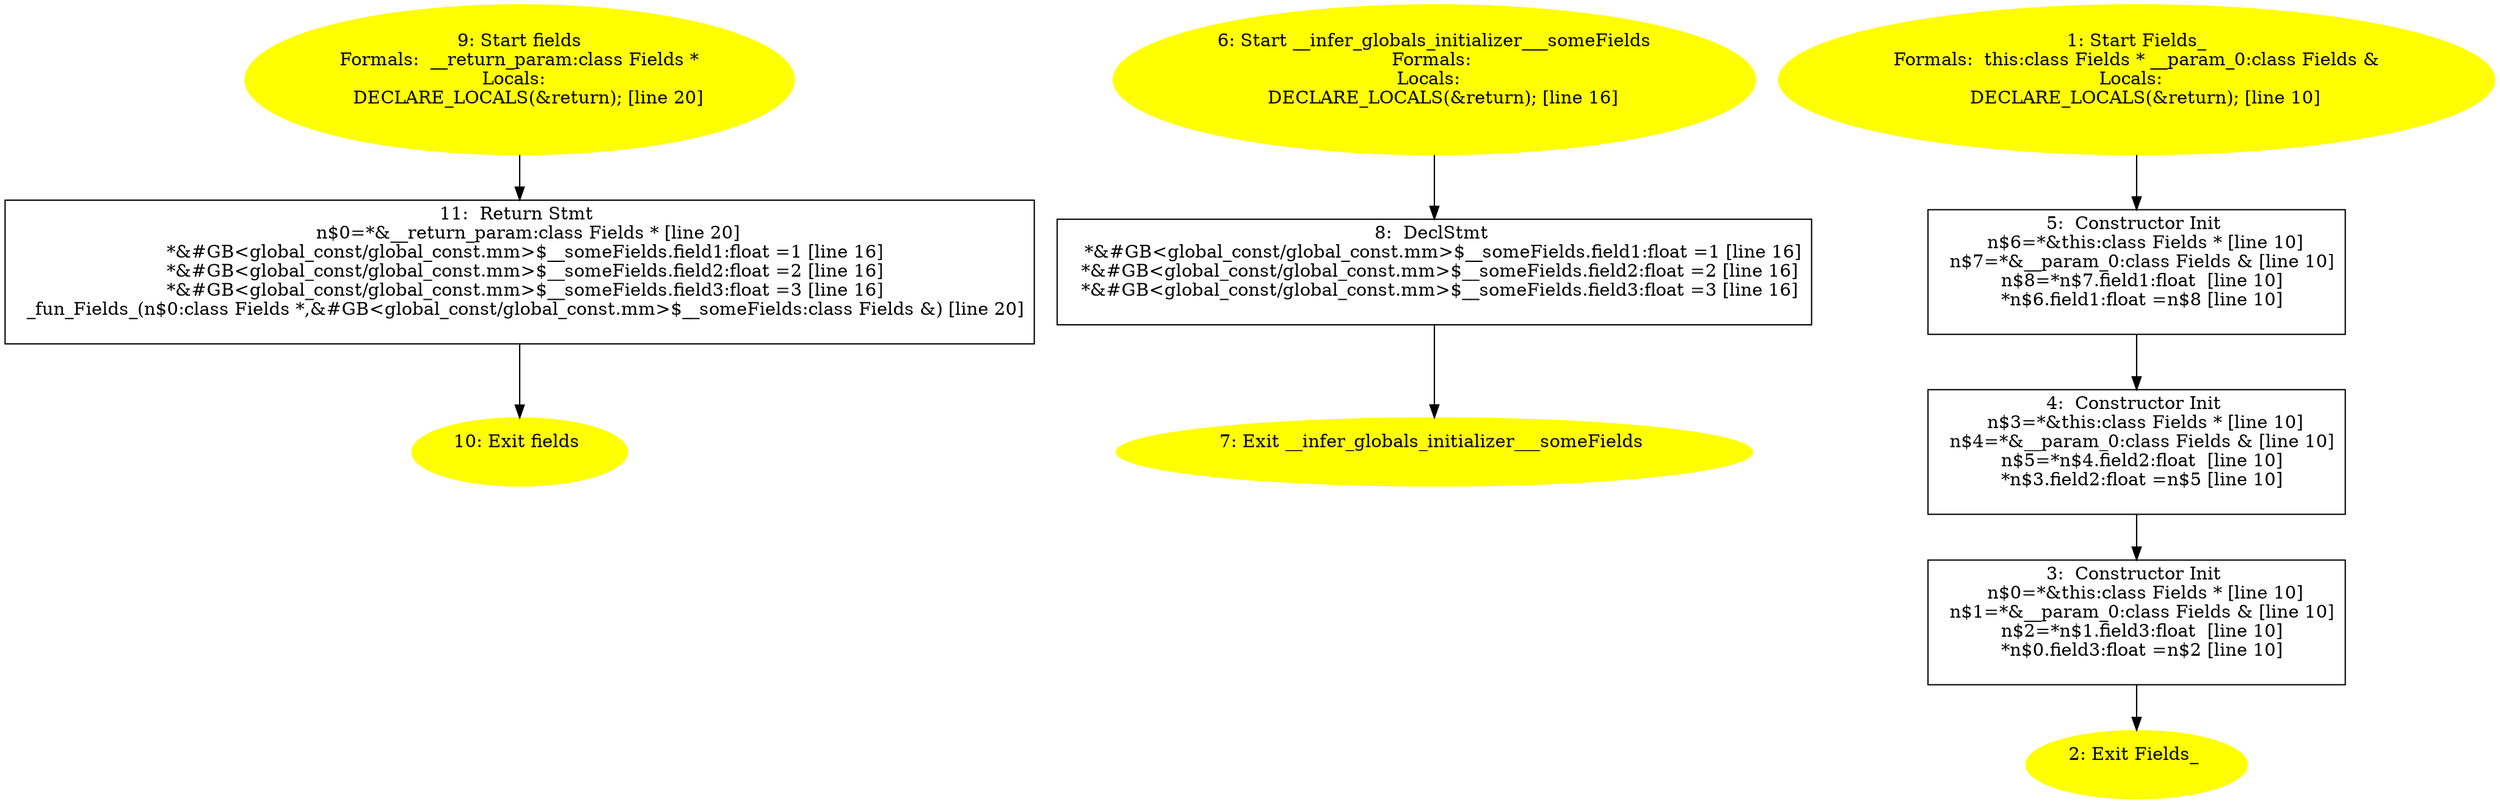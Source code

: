 /* @generated */
digraph iCFG {
11 [label="11:  Return Stmt \n   n$0=*&__return_param:class Fields * [line 20]\n  *&#GB<global_const/global_const.mm>$__someFields.field1:float =1 [line 16]\n  *&#GB<global_const/global_const.mm>$__someFields.field2:float =2 [line 16]\n  *&#GB<global_const/global_const.mm>$__someFields.field3:float =3 [line 16]\n  _fun_Fields_(n$0:class Fields *,&#GB<global_const/global_const.mm>$__someFields:class Fields &) [line 20]\n " shape="box"]
	

	 11 -> 10 ;
10 [label="10: Exit fields \n  " color=yellow style=filled]
	

9 [label="9: Start fields\nFormals:  __return_param:class Fields *\nLocals:  \n   DECLARE_LOCALS(&return); [line 20]\n " color=yellow style=filled]
	

	 9 -> 11 ;
8 [label="8:  DeclStmt \n   *&#GB<global_const/global_const.mm>$__someFields.field1:float =1 [line 16]\n  *&#GB<global_const/global_const.mm>$__someFields.field2:float =2 [line 16]\n  *&#GB<global_const/global_const.mm>$__someFields.field3:float =3 [line 16]\n " shape="box"]
	

	 8 -> 7 ;
7 [label="7: Exit __infer_globals_initializer___someFields \n  " color=yellow style=filled]
	

6 [label="6: Start __infer_globals_initializer___someFields\nFormals: \nLocals:  \n   DECLARE_LOCALS(&return); [line 16]\n " color=yellow style=filled]
	

	 6 -> 8 ;
5 [label="5:  Constructor Init \n   n$6=*&this:class Fields * [line 10]\n  n$7=*&__param_0:class Fields & [line 10]\n  n$8=*n$7.field1:float  [line 10]\n  *n$6.field1:float =n$8 [line 10]\n " shape="box"]
	

	 5 -> 4 ;
4 [label="4:  Constructor Init \n   n$3=*&this:class Fields * [line 10]\n  n$4=*&__param_0:class Fields & [line 10]\n  n$5=*n$4.field2:float  [line 10]\n  *n$3.field2:float =n$5 [line 10]\n " shape="box"]
	

	 4 -> 3 ;
3 [label="3:  Constructor Init \n   n$0=*&this:class Fields * [line 10]\n  n$1=*&__param_0:class Fields & [line 10]\n  n$2=*n$1.field3:float  [line 10]\n  *n$0.field3:float =n$2 [line 10]\n " shape="box"]
	

	 3 -> 2 ;
2 [label="2: Exit Fields_ \n  " color=yellow style=filled]
	

1 [label="1: Start Fields_\nFormals:  this:class Fields * __param_0:class Fields &\nLocals:  \n   DECLARE_LOCALS(&return); [line 10]\n " color=yellow style=filled]
	

	 1 -> 5 ;
}
